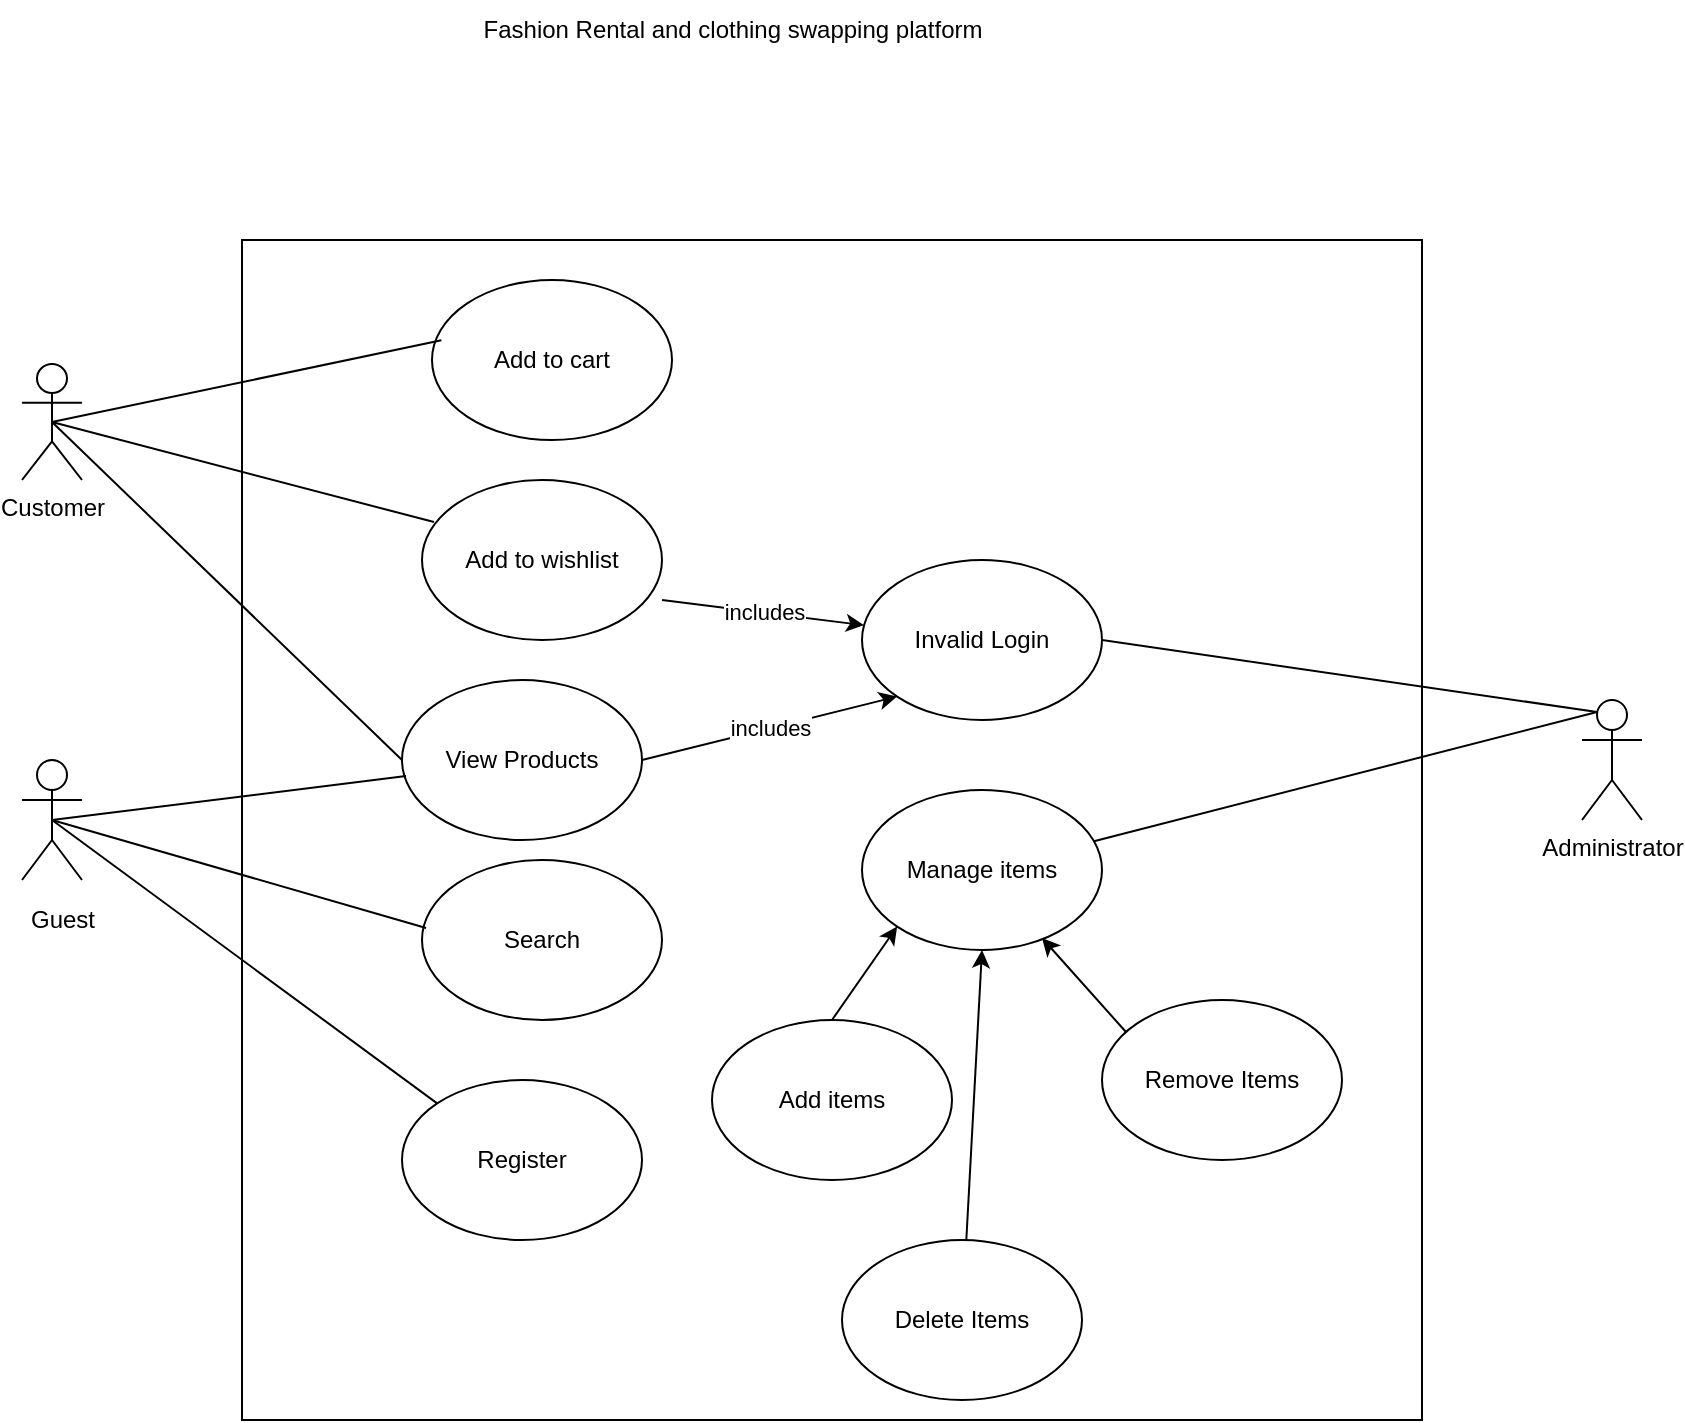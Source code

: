 <mxfile>
    <diagram id="JJg8OUEcAbctrycj9S2X" name="Page-1">
        <mxGraphModel dx="832" dy="1613" grid="1" gridSize="10" guides="1" tooltips="1" connect="1" arrows="1" fold="1" page="1" pageScale="1" pageWidth="850" pageHeight="1100" math="0" shadow="0">
            <root>
                <mxCell id="0"/>
                <mxCell id="1" parent="0"/>
                <mxCell id="6" value="" style="edgeStyle=none;html=1;" parent="1" edge="1">
                    <mxGeometry relative="1" as="geometry">
                        <mxPoint x="167.551" y="-595" as="sourcePoint"/>
                        <mxPoint x="167.551" y="-595" as="targetPoint"/>
                    </mxGeometry>
                </mxCell>
                <mxCell id="9" value="" style="whiteSpace=wrap;html=1;aspect=fixed;" vertex="1" parent="1">
                    <mxGeometry x="210" y="-540" width="590" height="590" as="geometry"/>
                </mxCell>
                <mxCell id="10" value="Customer" style="shape=umlActor;verticalLabelPosition=bottom;verticalAlign=top;html=1;outlineConnect=0;" vertex="1" parent="1">
                    <mxGeometry x="100" y="-478" width="30" height="58" as="geometry"/>
                </mxCell>
                <mxCell id="11" value="" style="shape=umlActor;verticalLabelPosition=bottom;verticalAlign=top;html=1;outlineConnect=0;" vertex="1" parent="1">
                    <mxGeometry x="100" y="-280" width="30" height="60" as="geometry"/>
                </mxCell>
                <mxCell id="19" value="Guest" style="text;html=1;align=center;verticalAlign=middle;resizable=0;points=[];autosize=1;strokeColor=none;fillColor=none;" vertex="1" parent="1">
                    <mxGeometry x="90" y="-215" width="60" height="30" as="geometry"/>
                </mxCell>
                <mxCell id="20" value="Administrator" style="shape=umlActor;verticalLabelPosition=bottom;verticalAlign=top;html=1;outlineConnect=0;" vertex="1" parent="1">
                    <mxGeometry x="880" y="-310" width="30" height="60" as="geometry"/>
                </mxCell>
                <mxCell id="25" value="Add to cart" style="ellipse;whiteSpace=wrap;html=1;" vertex="1" parent="1">
                    <mxGeometry x="305" y="-520" width="120" height="80" as="geometry"/>
                </mxCell>
                <mxCell id="26" value="View Products" style="ellipse;whiteSpace=wrap;html=1;" vertex="1" parent="1">
                    <mxGeometry x="290" y="-320" width="120" height="80" as="geometry"/>
                </mxCell>
                <mxCell id="28" value="Add to wishlist" style="ellipse;whiteSpace=wrap;html=1;" vertex="1" parent="1">
                    <mxGeometry x="300" y="-420" width="120" height="80" as="geometry"/>
                </mxCell>
                <mxCell id="29" value="Invalid Login" style="ellipse;whiteSpace=wrap;html=1;" vertex="1" parent="1">
                    <mxGeometry x="520" y="-380" width="120" height="80" as="geometry"/>
                </mxCell>
                <mxCell id="30" value="Search" style="ellipse;whiteSpace=wrap;html=1;" vertex="1" parent="1">
                    <mxGeometry x="300" y="-230" width="120" height="80" as="geometry"/>
                </mxCell>
                <mxCell id="31" value="Register" style="ellipse;whiteSpace=wrap;html=1;" vertex="1" parent="1">
                    <mxGeometry x="290" y="-120" width="120" height="80" as="geometry"/>
                </mxCell>
                <mxCell id="32" value="Manage items" style="ellipse;whiteSpace=wrap;html=1;" vertex="1" parent="1">
                    <mxGeometry x="520" y="-265" width="120" height="80" as="geometry"/>
                </mxCell>
                <mxCell id="33" value="Add items" style="ellipse;whiteSpace=wrap;html=1;" vertex="1" parent="1">
                    <mxGeometry x="445" y="-150" width="120" height="80" as="geometry"/>
                </mxCell>
                <mxCell id="34" value="Delete Items" style="ellipse;whiteSpace=wrap;html=1;" vertex="1" parent="1">
                    <mxGeometry x="510" y="-40" width="120" height="80" as="geometry"/>
                </mxCell>
                <mxCell id="35" value="Remove Items" style="ellipse;whiteSpace=wrap;html=1;" vertex="1" parent="1">
                    <mxGeometry x="640" y="-160" width="120" height="80" as="geometry"/>
                </mxCell>
                <mxCell id="36" value="" style="endArrow=none;html=1;exitX=0.5;exitY=0.5;exitDx=0;exitDy=0;exitPerimeter=0;entryX=0.169;entryY=0.085;entryDx=0;entryDy=0;entryPerimeter=0;" edge="1" parent="1" source="10" target="9">
                    <mxGeometry width="50" height="50" relative="1" as="geometry">
                        <mxPoint x="380" y="-290" as="sourcePoint"/>
                        <mxPoint x="430" y="-340" as="targetPoint"/>
                    </mxGeometry>
                </mxCell>
                <mxCell id="37" value="" style="endArrow=none;html=1;entryX=0.017;entryY=0.425;entryDx=0;entryDy=0;entryPerimeter=0;exitX=0.5;exitY=0.5;exitDx=0;exitDy=0;exitPerimeter=0;" edge="1" parent="1" source="11" target="30">
                    <mxGeometry width="50" height="50" relative="1" as="geometry">
                        <mxPoint x="380" y="-290" as="sourcePoint"/>
                        <mxPoint x="430" y="-340" as="targetPoint"/>
                    </mxGeometry>
                </mxCell>
                <mxCell id="38" value="" style="endArrow=none;html=1;entryX=0;entryY=0.5;entryDx=0;entryDy=0;exitX=0.5;exitY=0.5;exitDx=0;exitDy=0;exitPerimeter=0;" edge="1" parent="1" source="10" target="26">
                    <mxGeometry width="50" height="50" relative="1" as="geometry">
                        <mxPoint x="380" y="-290" as="sourcePoint"/>
                        <mxPoint x="430" y="-340" as="targetPoint"/>
                    </mxGeometry>
                </mxCell>
                <mxCell id="39" value="" style="endArrow=none;html=1;entryX=0.05;entryY=0.263;entryDx=0;entryDy=0;entryPerimeter=0;exitX=0.5;exitY=0.5;exitDx=0;exitDy=0;exitPerimeter=0;" edge="1" parent="1" source="10" target="28">
                    <mxGeometry width="50" height="50" relative="1" as="geometry">
                        <mxPoint x="380" y="-290" as="sourcePoint"/>
                        <mxPoint x="430" y="-340" as="targetPoint"/>
                    </mxGeometry>
                </mxCell>
                <mxCell id="40" value="" style="endArrow=none;html=1;entryX=0;entryY=0;entryDx=0;entryDy=0;exitX=0.5;exitY=0.5;exitDx=0;exitDy=0;exitPerimeter=0;" edge="1" parent="1" source="11" target="31">
                    <mxGeometry width="50" height="50" relative="1" as="geometry">
                        <mxPoint x="380" y="-170" as="sourcePoint"/>
                        <mxPoint x="430" y="-220" as="targetPoint"/>
                    </mxGeometry>
                </mxCell>
                <mxCell id="41" value="" style="endArrow=none;html=1;exitX=0.5;exitY=0.5;exitDx=0;exitDy=0;exitPerimeter=0;entryX=0.017;entryY=0.6;entryDx=0;entryDy=0;entryPerimeter=0;" edge="1" parent="1" source="11" target="26">
                    <mxGeometry width="50" height="50" relative="1" as="geometry">
                        <mxPoint x="270" y="-290" as="sourcePoint"/>
                        <mxPoint x="320" y="-340" as="targetPoint"/>
                    </mxGeometry>
                </mxCell>
                <mxCell id="42" value="" style="endArrow=none;html=1;entryX=0.25;entryY=0.1;entryDx=0;entryDy=0;entryPerimeter=0;" edge="1" parent="1" source="32" target="20">
                    <mxGeometry width="50" height="50" relative="1" as="geometry">
                        <mxPoint x="770" y="-160" as="sourcePoint"/>
                        <mxPoint x="820" y="-210" as="targetPoint"/>
                    </mxGeometry>
                </mxCell>
                <mxCell id="43" value="" style="endArrow=none;html=1;entryX=0.25;entryY=0.1;entryDx=0;entryDy=0;entryPerimeter=0;exitX=1;exitY=0.5;exitDx=0;exitDy=0;" edge="1" parent="1" source="29" target="20">
                    <mxGeometry width="50" height="50" relative="1" as="geometry">
                        <mxPoint x="770" y="-160" as="sourcePoint"/>
                        <mxPoint x="820" y="-210" as="targetPoint"/>
                    </mxGeometry>
                </mxCell>
                <mxCell id="44" value="includes" style="endArrow=classic;html=1;exitX=0.356;exitY=0.305;exitDx=0;exitDy=0;exitPerimeter=0;" edge="1" parent="1" source="9" target="29">
                    <mxGeometry width="50" height="50" relative="1" as="geometry">
                        <mxPoint x="170" y="-160" as="sourcePoint"/>
                        <mxPoint x="220" y="-210" as="targetPoint"/>
                    </mxGeometry>
                </mxCell>
                <mxCell id="45" value="" style="endArrow=classic;html=1;exitX=0.5;exitY=0;exitDx=0;exitDy=0;entryX=0;entryY=1;entryDx=0;entryDy=0;" edge="1" parent="1" source="33" target="32">
                    <mxGeometry width="50" height="50" relative="1" as="geometry">
                        <mxPoint x="170" y="-160" as="sourcePoint"/>
                        <mxPoint x="220" y="-210" as="targetPoint"/>
                    </mxGeometry>
                </mxCell>
                <mxCell id="46" value="" style="endArrow=classic;html=1;entryX=0.5;entryY=1;entryDx=0;entryDy=0;" edge="1" parent="1" source="34" target="32">
                    <mxGeometry width="50" height="50" relative="1" as="geometry">
                        <mxPoint x="670" y="-160" as="sourcePoint"/>
                        <mxPoint x="720" y="-210" as="targetPoint"/>
                    </mxGeometry>
                </mxCell>
                <mxCell id="47" value="" style="endArrow=classic;html=1;entryX=0.75;entryY=0.925;entryDx=0;entryDy=0;entryPerimeter=0;exitX=0.1;exitY=0.2;exitDx=0;exitDy=0;exitPerimeter=0;" edge="1" parent="1" source="35" target="32">
                    <mxGeometry width="50" height="50" relative="1" as="geometry">
                        <mxPoint x="670" y="-160" as="sourcePoint"/>
                        <mxPoint x="720" y="-210" as="targetPoint"/>
                    </mxGeometry>
                </mxCell>
                <mxCell id="48" value="includes" style="endArrow=classic;html=1;exitX=1;exitY=0.5;exitDx=0;exitDy=0;entryX=0;entryY=1;entryDx=0;entryDy=0;" edge="1" parent="1" source="26" target="29">
                    <mxGeometry relative="1" as="geometry">
                        <mxPoint x="440" y="-290" as="sourcePoint"/>
                        <mxPoint x="540" y="-290" as="targetPoint"/>
                    </mxGeometry>
                </mxCell>
                <mxCell id="51" value="Fashion Rental and clothing swapping platform" style="text;html=1;align=center;verticalAlign=middle;resizable=0;points=[];autosize=1;strokeColor=none;fillColor=none;" vertex="1" parent="1">
                    <mxGeometry x="320" y="-660" width="270" height="30" as="geometry"/>
                </mxCell>
            </root>
        </mxGraphModel>
    </diagram>
</mxfile>
